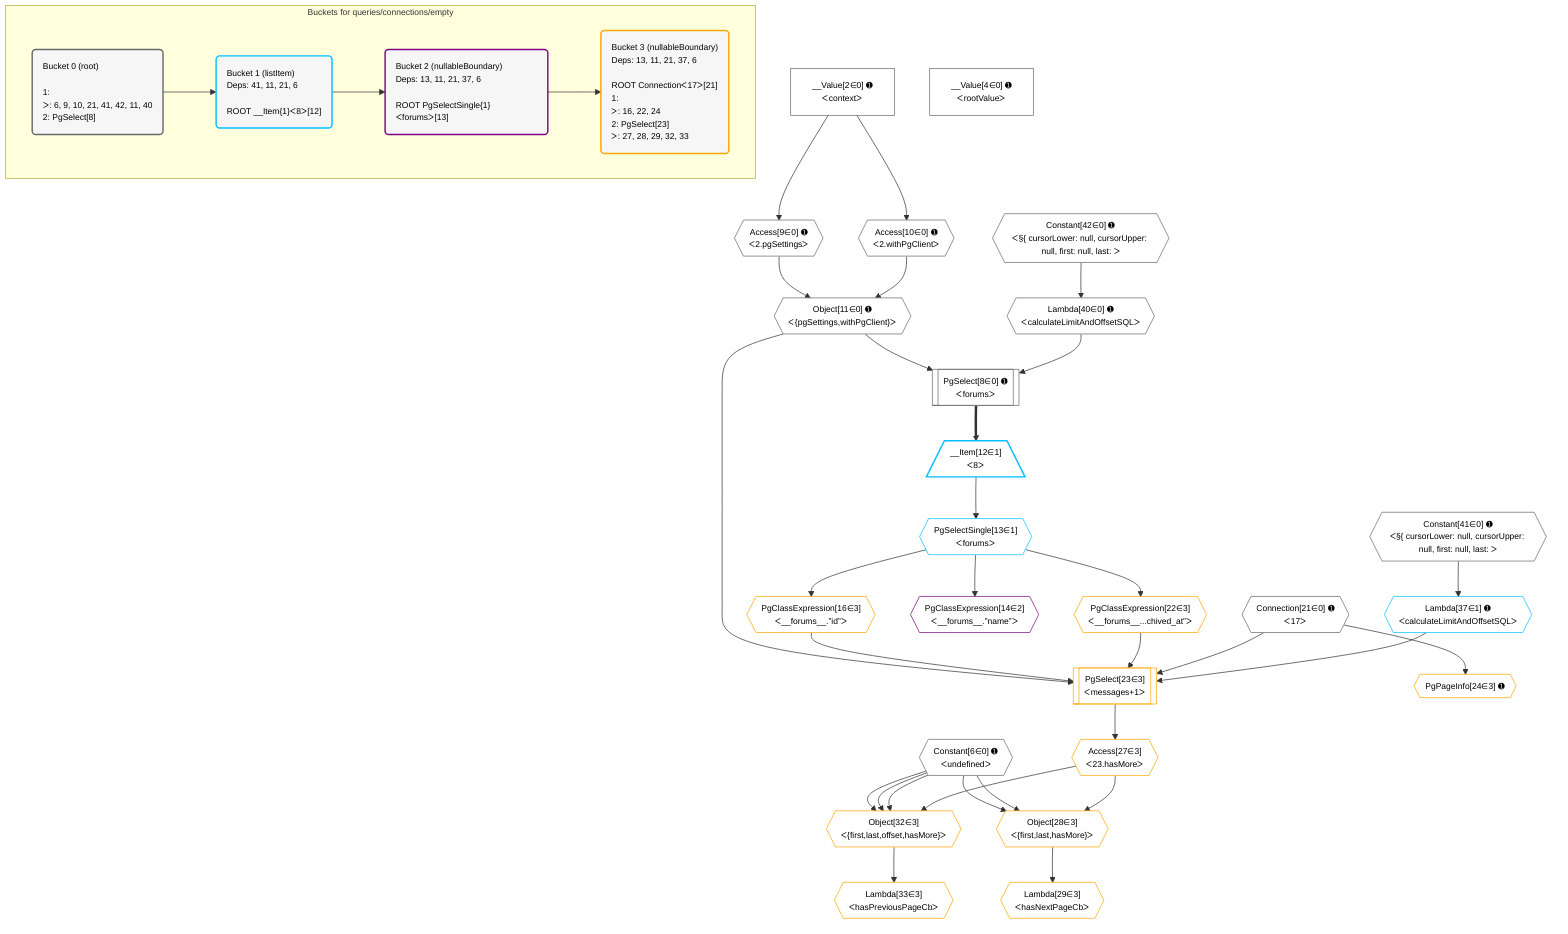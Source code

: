 %%{init: {'themeVariables': { 'fontSize': '12px'}}}%%
graph TD
    classDef path fill:#eee,stroke:#000,color:#000
    classDef plan fill:#fff,stroke-width:1px,color:#000
    classDef itemplan fill:#fff,stroke-width:2px,color:#000
    classDef unbatchedplan fill:#dff,stroke-width:1px,color:#000
    classDef sideeffectplan fill:#fcc,stroke-width:2px,color:#000
    classDef bucket fill:#f6f6f6,color:#000,stroke-width:2px,text-align:left


    %% plan dependencies
    PgSelect8[["PgSelect[8∈0] ➊<br />ᐸforumsᐳ"]]:::plan
    Object11{{"Object[11∈0] ➊<br />ᐸ{pgSettings,withPgClient}ᐳ"}}:::plan
    Lambda40{{"Lambda[40∈0] ➊<br />ᐸcalculateLimitAndOffsetSQLᐳ"}}:::plan
    Object11 & Lambda40 --> PgSelect8
    Access9{{"Access[9∈0] ➊<br />ᐸ2.pgSettingsᐳ"}}:::plan
    Access10{{"Access[10∈0] ➊<br />ᐸ2.withPgClientᐳ"}}:::plan
    Access9 & Access10 --> Object11
    __Value2["__Value[2∈0] ➊<br />ᐸcontextᐳ"]:::plan
    __Value2 --> Access9
    __Value2 --> Access10
    Constant42{{"Constant[42∈0] ➊<br />ᐸ§{ cursorLower: null, cursorUpper: null, first: null, last: ᐳ"}}:::plan
    Constant42 --> Lambda40
    __Value4["__Value[4∈0] ➊<br />ᐸrootValueᐳ"]:::plan
    Constant6{{"Constant[6∈0] ➊<br />ᐸundefinedᐳ"}}:::plan
    Connection21{{"Connection[21∈0] ➊<br />ᐸ17ᐳ"}}:::plan
    Constant41{{"Constant[41∈0] ➊<br />ᐸ§{ cursorLower: null, cursorUpper: null, first: null, last: ᐳ"}}:::plan
    __Item12[/"__Item[12∈1]<br />ᐸ8ᐳ"\]:::itemplan
    PgSelect8 ==> __Item12
    PgSelectSingle13{{"PgSelectSingle[13∈1]<br />ᐸforumsᐳ"}}:::plan
    __Item12 --> PgSelectSingle13
    Lambda37{{"Lambda[37∈1] ➊<br />ᐸcalculateLimitAndOffsetSQLᐳ"}}:::plan
    Constant41 --> Lambda37
    PgClassExpression14{{"PgClassExpression[14∈2]<br />ᐸ__forums__.”name”ᐳ"}}:::plan
    PgSelectSingle13 --> PgClassExpression14
    PgSelect23[["PgSelect[23∈3]<br />ᐸmessages+1ᐳ"]]:::plan
    PgClassExpression16{{"PgClassExpression[16∈3]<br />ᐸ__forums__.”id”ᐳ"}}:::plan
    PgClassExpression22{{"PgClassExpression[22∈3]<br />ᐸ__forums__...chived_at”ᐳ"}}:::plan
    Object11 & PgClassExpression16 & PgClassExpression22 & Connection21 & Lambda37 --> PgSelect23
    Object32{{"Object[32∈3]<br />ᐸ{first,last,offset,hasMore}ᐳ"}}:::plan
    Access27{{"Access[27∈3]<br />ᐸ23.hasMoreᐳ"}}:::plan
    Constant6 & Constant6 & Constant6 & Access27 --> Object32
    Object28{{"Object[28∈3]<br />ᐸ{first,last,hasMore}ᐳ"}}:::plan
    Constant6 & Constant6 & Access27 --> Object28
    PgSelectSingle13 --> PgClassExpression16
    PgSelectSingle13 --> PgClassExpression22
    PgPageInfo24{{"PgPageInfo[24∈3] ➊"}}:::plan
    Connection21 --> PgPageInfo24
    PgSelect23 --> Access27
    Lambda29{{"Lambda[29∈3]<br />ᐸhasNextPageCbᐳ"}}:::plan
    Object28 --> Lambda29
    Lambda33{{"Lambda[33∈3]<br />ᐸhasPreviousPageCbᐳ"}}:::plan
    Object32 --> Lambda33

    %% define steps

    subgraph "Buckets for queries/connections/empty"
    Bucket0("Bucket 0 (root)<br /><br />1: <br />ᐳ: 6, 9, 10, 21, 41, 42, 11, 40<br />2: PgSelect[8]"):::bucket
    classDef bucket0 stroke:#696969
    class Bucket0,__Value2,__Value4,Constant6,PgSelect8,Access9,Access10,Object11,Connection21,Lambda40,Constant41,Constant42 bucket0
    Bucket1("Bucket 1 (listItem)<br />Deps: 41, 11, 21, 6<br /><br />ROOT __Item{1}ᐸ8ᐳ[12]"):::bucket
    classDef bucket1 stroke:#00bfff
    class Bucket1,__Item12,PgSelectSingle13,Lambda37 bucket1
    Bucket2("Bucket 2 (nullableBoundary)<br />Deps: 13, 11, 21, 37, 6<br /><br />ROOT PgSelectSingle{1}ᐸforumsᐳ[13]"):::bucket
    classDef bucket2 stroke:#7f007f
    class Bucket2,PgClassExpression14 bucket2
    Bucket3("Bucket 3 (nullableBoundary)<br />Deps: 13, 11, 21, 37, 6<br /><br />ROOT Connectionᐸ17ᐳ[21]<br />1: <br />ᐳ: 16, 22, 24<br />2: PgSelect[23]<br />ᐳ: 27, 28, 29, 32, 33"):::bucket
    classDef bucket3 stroke:#ffa500
    class Bucket3,PgClassExpression16,PgClassExpression22,PgSelect23,PgPageInfo24,Access27,Object28,Lambda29,Object32,Lambda33 bucket3
    Bucket0 --> Bucket1
    Bucket1 --> Bucket2
    Bucket2 --> Bucket3
    end